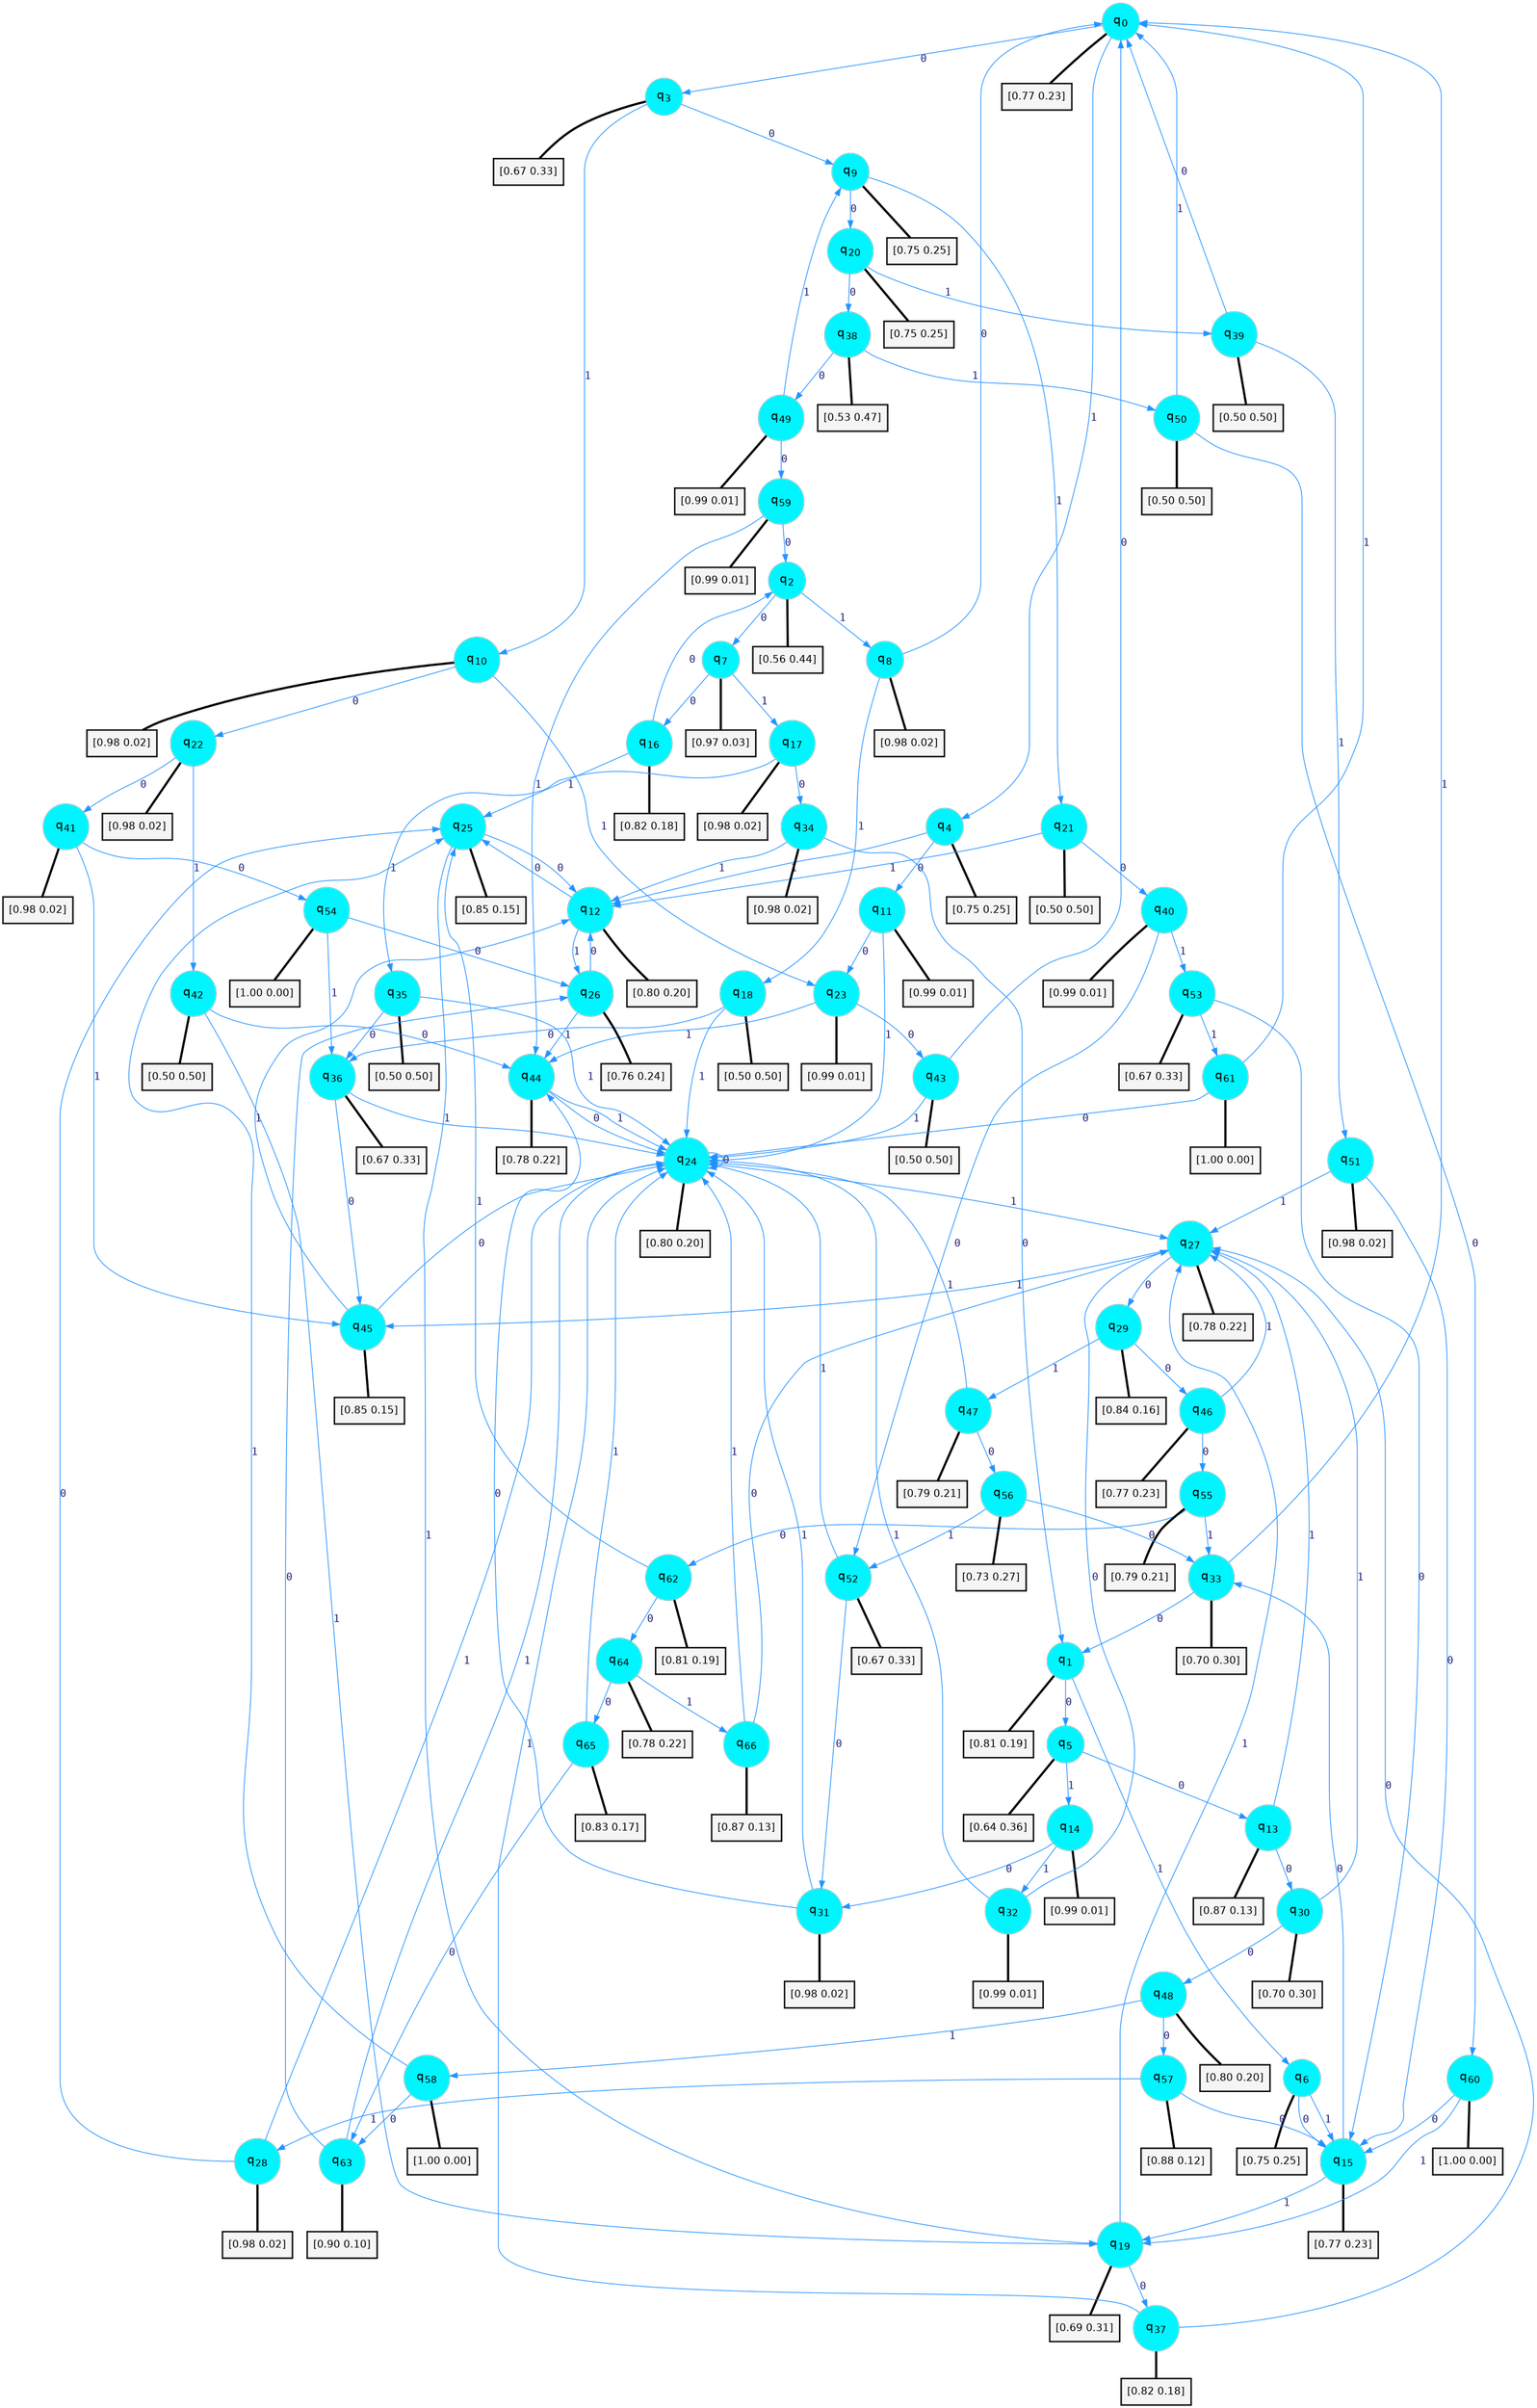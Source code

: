 digraph G {
graph [
bgcolor=transparent, dpi=300, rankdir=TD, size="40,25"];
node [
color=gray, fillcolor=turquoise1, fontcolor=black, fontname=Helvetica, fontsize=16, fontweight=bold, shape=circle, style=filled];
edge [
arrowsize=1, color=dodgerblue1, fontcolor=midnightblue, fontname=courier, fontweight=bold, penwidth=1, style=solid, weight=20];
0[label=<q<SUB>0</SUB>>];
1[label=<q<SUB>1</SUB>>];
2[label=<q<SUB>2</SUB>>];
3[label=<q<SUB>3</SUB>>];
4[label=<q<SUB>4</SUB>>];
5[label=<q<SUB>5</SUB>>];
6[label=<q<SUB>6</SUB>>];
7[label=<q<SUB>7</SUB>>];
8[label=<q<SUB>8</SUB>>];
9[label=<q<SUB>9</SUB>>];
10[label=<q<SUB>10</SUB>>];
11[label=<q<SUB>11</SUB>>];
12[label=<q<SUB>12</SUB>>];
13[label=<q<SUB>13</SUB>>];
14[label=<q<SUB>14</SUB>>];
15[label=<q<SUB>15</SUB>>];
16[label=<q<SUB>16</SUB>>];
17[label=<q<SUB>17</SUB>>];
18[label=<q<SUB>18</SUB>>];
19[label=<q<SUB>19</SUB>>];
20[label=<q<SUB>20</SUB>>];
21[label=<q<SUB>21</SUB>>];
22[label=<q<SUB>22</SUB>>];
23[label=<q<SUB>23</SUB>>];
24[label=<q<SUB>24</SUB>>];
25[label=<q<SUB>25</SUB>>];
26[label=<q<SUB>26</SUB>>];
27[label=<q<SUB>27</SUB>>];
28[label=<q<SUB>28</SUB>>];
29[label=<q<SUB>29</SUB>>];
30[label=<q<SUB>30</SUB>>];
31[label=<q<SUB>31</SUB>>];
32[label=<q<SUB>32</SUB>>];
33[label=<q<SUB>33</SUB>>];
34[label=<q<SUB>34</SUB>>];
35[label=<q<SUB>35</SUB>>];
36[label=<q<SUB>36</SUB>>];
37[label=<q<SUB>37</SUB>>];
38[label=<q<SUB>38</SUB>>];
39[label=<q<SUB>39</SUB>>];
40[label=<q<SUB>40</SUB>>];
41[label=<q<SUB>41</SUB>>];
42[label=<q<SUB>42</SUB>>];
43[label=<q<SUB>43</SUB>>];
44[label=<q<SUB>44</SUB>>];
45[label=<q<SUB>45</SUB>>];
46[label=<q<SUB>46</SUB>>];
47[label=<q<SUB>47</SUB>>];
48[label=<q<SUB>48</SUB>>];
49[label=<q<SUB>49</SUB>>];
50[label=<q<SUB>50</SUB>>];
51[label=<q<SUB>51</SUB>>];
52[label=<q<SUB>52</SUB>>];
53[label=<q<SUB>53</SUB>>];
54[label=<q<SUB>54</SUB>>];
55[label=<q<SUB>55</SUB>>];
56[label=<q<SUB>56</SUB>>];
57[label=<q<SUB>57</SUB>>];
58[label=<q<SUB>58</SUB>>];
59[label=<q<SUB>59</SUB>>];
60[label=<q<SUB>60</SUB>>];
61[label=<q<SUB>61</SUB>>];
62[label=<q<SUB>62</SUB>>];
63[label=<q<SUB>63</SUB>>];
64[label=<q<SUB>64</SUB>>];
65[label=<q<SUB>65</SUB>>];
66[label=<q<SUB>66</SUB>>];
67[label="[0.77 0.23]", shape=box,fontcolor=black, fontname=Helvetica, fontsize=14, penwidth=2, fillcolor=whitesmoke,color=black];
68[label="[0.81 0.19]", shape=box,fontcolor=black, fontname=Helvetica, fontsize=14, penwidth=2, fillcolor=whitesmoke,color=black];
69[label="[0.56 0.44]", shape=box,fontcolor=black, fontname=Helvetica, fontsize=14, penwidth=2, fillcolor=whitesmoke,color=black];
70[label="[0.67 0.33]", shape=box,fontcolor=black, fontname=Helvetica, fontsize=14, penwidth=2, fillcolor=whitesmoke,color=black];
71[label="[0.75 0.25]", shape=box,fontcolor=black, fontname=Helvetica, fontsize=14, penwidth=2, fillcolor=whitesmoke,color=black];
72[label="[0.64 0.36]", shape=box,fontcolor=black, fontname=Helvetica, fontsize=14, penwidth=2, fillcolor=whitesmoke,color=black];
73[label="[0.75 0.25]", shape=box,fontcolor=black, fontname=Helvetica, fontsize=14, penwidth=2, fillcolor=whitesmoke,color=black];
74[label="[0.97 0.03]", shape=box,fontcolor=black, fontname=Helvetica, fontsize=14, penwidth=2, fillcolor=whitesmoke,color=black];
75[label="[0.98 0.02]", shape=box,fontcolor=black, fontname=Helvetica, fontsize=14, penwidth=2, fillcolor=whitesmoke,color=black];
76[label="[0.75 0.25]", shape=box,fontcolor=black, fontname=Helvetica, fontsize=14, penwidth=2, fillcolor=whitesmoke,color=black];
77[label="[0.98 0.02]", shape=box,fontcolor=black, fontname=Helvetica, fontsize=14, penwidth=2, fillcolor=whitesmoke,color=black];
78[label="[0.99 0.01]", shape=box,fontcolor=black, fontname=Helvetica, fontsize=14, penwidth=2, fillcolor=whitesmoke,color=black];
79[label="[0.80 0.20]", shape=box,fontcolor=black, fontname=Helvetica, fontsize=14, penwidth=2, fillcolor=whitesmoke,color=black];
80[label="[0.87 0.13]", shape=box,fontcolor=black, fontname=Helvetica, fontsize=14, penwidth=2, fillcolor=whitesmoke,color=black];
81[label="[0.99 0.01]", shape=box,fontcolor=black, fontname=Helvetica, fontsize=14, penwidth=2, fillcolor=whitesmoke,color=black];
82[label="[0.77 0.23]", shape=box,fontcolor=black, fontname=Helvetica, fontsize=14, penwidth=2, fillcolor=whitesmoke,color=black];
83[label="[0.82 0.18]", shape=box,fontcolor=black, fontname=Helvetica, fontsize=14, penwidth=2, fillcolor=whitesmoke,color=black];
84[label="[0.98 0.02]", shape=box,fontcolor=black, fontname=Helvetica, fontsize=14, penwidth=2, fillcolor=whitesmoke,color=black];
85[label="[0.50 0.50]", shape=box,fontcolor=black, fontname=Helvetica, fontsize=14, penwidth=2, fillcolor=whitesmoke,color=black];
86[label="[0.69 0.31]", shape=box,fontcolor=black, fontname=Helvetica, fontsize=14, penwidth=2, fillcolor=whitesmoke,color=black];
87[label="[0.75 0.25]", shape=box,fontcolor=black, fontname=Helvetica, fontsize=14, penwidth=2, fillcolor=whitesmoke,color=black];
88[label="[0.50 0.50]", shape=box,fontcolor=black, fontname=Helvetica, fontsize=14, penwidth=2, fillcolor=whitesmoke,color=black];
89[label="[0.98 0.02]", shape=box,fontcolor=black, fontname=Helvetica, fontsize=14, penwidth=2, fillcolor=whitesmoke,color=black];
90[label="[0.99 0.01]", shape=box,fontcolor=black, fontname=Helvetica, fontsize=14, penwidth=2, fillcolor=whitesmoke,color=black];
91[label="[0.80 0.20]", shape=box,fontcolor=black, fontname=Helvetica, fontsize=14, penwidth=2, fillcolor=whitesmoke,color=black];
92[label="[0.85 0.15]", shape=box,fontcolor=black, fontname=Helvetica, fontsize=14, penwidth=2, fillcolor=whitesmoke,color=black];
93[label="[0.76 0.24]", shape=box,fontcolor=black, fontname=Helvetica, fontsize=14, penwidth=2, fillcolor=whitesmoke,color=black];
94[label="[0.78 0.22]", shape=box,fontcolor=black, fontname=Helvetica, fontsize=14, penwidth=2, fillcolor=whitesmoke,color=black];
95[label="[0.98 0.02]", shape=box,fontcolor=black, fontname=Helvetica, fontsize=14, penwidth=2, fillcolor=whitesmoke,color=black];
96[label="[0.84 0.16]", shape=box,fontcolor=black, fontname=Helvetica, fontsize=14, penwidth=2, fillcolor=whitesmoke,color=black];
97[label="[0.70 0.30]", shape=box,fontcolor=black, fontname=Helvetica, fontsize=14, penwidth=2, fillcolor=whitesmoke,color=black];
98[label="[0.98 0.02]", shape=box,fontcolor=black, fontname=Helvetica, fontsize=14, penwidth=2, fillcolor=whitesmoke,color=black];
99[label="[0.99 0.01]", shape=box,fontcolor=black, fontname=Helvetica, fontsize=14, penwidth=2, fillcolor=whitesmoke,color=black];
100[label="[0.70 0.30]", shape=box,fontcolor=black, fontname=Helvetica, fontsize=14, penwidth=2, fillcolor=whitesmoke,color=black];
101[label="[0.98 0.02]", shape=box,fontcolor=black, fontname=Helvetica, fontsize=14, penwidth=2, fillcolor=whitesmoke,color=black];
102[label="[0.50 0.50]", shape=box,fontcolor=black, fontname=Helvetica, fontsize=14, penwidth=2, fillcolor=whitesmoke,color=black];
103[label="[0.67 0.33]", shape=box,fontcolor=black, fontname=Helvetica, fontsize=14, penwidth=2, fillcolor=whitesmoke,color=black];
104[label="[0.82 0.18]", shape=box,fontcolor=black, fontname=Helvetica, fontsize=14, penwidth=2, fillcolor=whitesmoke,color=black];
105[label="[0.53 0.47]", shape=box,fontcolor=black, fontname=Helvetica, fontsize=14, penwidth=2, fillcolor=whitesmoke,color=black];
106[label="[0.50 0.50]", shape=box,fontcolor=black, fontname=Helvetica, fontsize=14, penwidth=2, fillcolor=whitesmoke,color=black];
107[label="[0.99 0.01]", shape=box,fontcolor=black, fontname=Helvetica, fontsize=14, penwidth=2, fillcolor=whitesmoke,color=black];
108[label="[0.98 0.02]", shape=box,fontcolor=black, fontname=Helvetica, fontsize=14, penwidth=2, fillcolor=whitesmoke,color=black];
109[label="[0.50 0.50]", shape=box,fontcolor=black, fontname=Helvetica, fontsize=14, penwidth=2, fillcolor=whitesmoke,color=black];
110[label="[0.50 0.50]", shape=box,fontcolor=black, fontname=Helvetica, fontsize=14, penwidth=2, fillcolor=whitesmoke,color=black];
111[label="[0.78 0.22]", shape=box,fontcolor=black, fontname=Helvetica, fontsize=14, penwidth=2, fillcolor=whitesmoke,color=black];
112[label="[0.85 0.15]", shape=box,fontcolor=black, fontname=Helvetica, fontsize=14, penwidth=2, fillcolor=whitesmoke,color=black];
113[label="[0.77 0.23]", shape=box,fontcolor=black, fontname=Helvetica, fontsize=14, penwidth=2, fillcolor=whitesmoke,color=black];
114[label="[0.79 0.21]", shape=box,fontcolor=black, fontname=Helvetica, fontsize=14, penwidth=2, fillcolor=whitesmoke,color=black];
115[label="[0.80 0.20]", shape=box,fontcolor=black, fontname=Helvetica, fontsize=14, penwidth=2, fillcolor=whitesmoke,color=black];
116[label="[0.99 0.01]", shape=box,fontcolor=black, fontname=Helvetica, fontsize=14, penwidth=2, fillcolor=whitesmoke,color=black];
117[label="[0.50 0.50]", shape=box,fontcolor=black, fontname=Helvetica, fontsize=14, penwidth=2, fillcolor=whitesmoke,color=black];
118[label="[0.98 0.02]", shape=box,fontcolor=black, fontname=Helvetica, fontsize=14, penwidth=2, fillcolor=whitesmoke,color=black];
119[label="[0.67 0.33]", shape=box,fontcolor=black, fontname=Helvetica, fontsize=14, penwidth=2, fillcolor=whitesmoke,color=black];
120[label="[0.67 0.33]", shape=box,fontcolor=black, fontname=Helvetica, fontsize=14, penwidth=2, fillcolor=whitesmoke,color=black];
121[label="[1.00 0.00]", shape=box,fontcolor=black, fontname=Helvetica, fontsize=14, penwidth=2, fillcolor=whitesmoke,color=black];
122[label="[0.79 0.21]", shape=box,fontcolor=black, fontname=Helvetica, fontsize=14, penwidth=2, fillcolor=whitesmoke,color=black];
123[label="[0.73 0.27]", shape=box,fontcolor=black, fontname=Helvetica, fontsize=14, penwidth=2, fillcolor=whitesmoke,color=black];
124[label="[0.88 0.12]", shape=box,fontcolor=black, fontname=Helvetica, fontsize=14, penwidth=2, fillcolor=whitesmoke,color=black];
125[label="[1.00 0.00]", shape=box,fontcolor=black, fontname=Helvetica, fontsize=14, penwidth=2, fillcolor=whitesmoke,color=black];
126[label="[0.99 0.01]", shape=box,fontcolor=black, fontname=Helvetica, fontsize=14, penwidth=2, fillcolor=whitesmoke,color=black];
127[label="[1.00 0.00]", shape=box,fontcolor=black, fontname=Helvetica, fontsize=14, penwidth=2, fillcolor=whitesmoke,color=black];
128[label="[1.00 0.00]", shape=box,fontcolor=black, fontname=Helvetica, fontsize=14, penwidth=2, fillcolor=whitesmoke,color=black];
129[label="[0.81 0.19]", shape=box,fontcolor=black, fontname=Helvetica, fontsize=14, penwidth=2, fillcolor=whitesmoke,color=black];
130[label="[0.90 0.10]", shape=box,fontcolor=black, fontname=Helvetica, fontsize=14, penwidth=2, fillcolor=whitesmoke,color=black];
131[label="[0.78 0.22]", shape=box,fontcolor=black, fontname=Helvetica, fontsize=14, penwidth=2, fillcolor=whitesmoke,color=black];
132[label="[0.83 0.17]", shape=box,fontcolor=black, fontname=Helvetica, fontsize=14, penwidth=2, fillcolor=whitesmoke,color=black];
133[label="[0.87 0.13]", shape=box,fontcolor=black, fontname=Helvetica, fontsize=14, penwidth=2, fillcolor=whitesmoke,color=black];
0->3 [label=0];
0->4 [label=1];
0->67 [arrowhead=none, penwidth=3,color=black];
1->5 [label=0];
1->6 [label=1];
1->68 [arrowhead=none, penwidth=3,color=black];
2->7 [label=0];
2->8 [label=1];
2->69 [arrowhead=none, penwidth=3,color=black];
3->9 [label=0];
3->10 [label=1];
3->70 [arrowhead=none, penwidth=3,color=black];
4->11 [label=0];
4->12 [label=1];
4->71 [arrowhead=none, penwidth=3,color=black];
5->13 [label=0];
5->14 [label=1];
5->72 [arrowhead=none, penwidth=3,color=black];
6->15 [label=0];
6->15 [label=1];
6->73 [arrowhead=none, penwidth=3,color=black];
7->16 [label=0];
7->17 [label=1];
7->74 [arrowhead=none, penwidth=3,color=black];
8->0 [label=0];
8->18 [label=1];
8->75 [arrowhead=none, penwidth=3,color=black];
9->20 [label=0];
9->21 [label=1];
9->76 [arrowhead=none, penwidth=3,color=black];
10->22 [label=0];
10->23 [label=1];
10->77 [arrowhead=none, penwidth=3,color=black];
11->23 [label=0];
11->24 [label=1];
11->78 [arrowhead=none, penwidth=3,color=black];
12->25 [label=0];
12->26 [label=1];
12->79 [arrowhead=none, penwidth=3,color=black];
13->30 [label=0];
13->27 [label=1];
13->80 [arrowhead=none, penwidth=3,color=black];
14->31 [label=0];
14->32 [label=1];
14->81 [arrowhead=none, penwidth=3,color=black];
15->33 [label=0];
15->19 [label=1];
15->82 [arrowhead=none, penwidth=3,color=black];
16->2 [label=0];
16->25 [label=1];
16->83 [arrowhead=none, penwidth=3,color=black];
17->34 [label=0];
17->35 [label=1];
17->84 [arrowhead=none, penwidth=3,color=black];
18->36 [label=0];
18->24 [label=1];
18->85 [arrowhead=none, penwidth=3,color=black];
19->37 [label=0];
19->27 [label=1];
19->86 [arrowhead=none, penwidth=3,color=black];
20->38 [label=0];
20->39 [label=1];
20->87 [arrowhead=none, penwidth=3,color=black];
21->40 [label=0];
21->12 [label=1];
21->88 [arrowhead=none, penwidth=3,color=black];
22->41 [label=0];
22->42 [label=1];
22->89 [arrowhead=none, penwidth=3,color=black];
23->43 [label=0];
23->44 [label=1];
23->90 [arrowhead=none, penwidth=3,color=black];
24->24 [label=0];
24->27 [label=1];
24->91 [arrowhead=none, penwidth=3,color=black];
25->12 [label=0];
25->19 [label=1];
25->92 [arrowhead=none, penwidth=3,color=black];
26->12 [label=0];
26->44 [label=1];
26->93 [arrowhead=none, penwidth=3,color=black];
27->29 [label=0];
27->45 [label=1];
27->94 [arrowhead=none, penwidth=3,color=black];
28->25 [label=0];
28->24 [label=1];
28->95 [arrowhead=none, penwidth=3,color=black];
29->46 [label=0];
29->47 [label=1];
29->96 [arrowhead=none, penwidth=3,color=black];
30->48 [label=0];
30->27 [label=1];
30->97 [arrowhead=none, penwidth=3,color=black];
31->44 [label=0];
31->24 [label=1];
31->98 [arrowhead=none, penwidth=3,color=black];
32->27 [label=0];
32->24 [label=1];
32->99 [arrowhead=none, penwidth=3,color=black];
33->1 [label=0];
33->0 [label=1];
33->100 [arrowhead=none, penwidth=3,color=black];
34->1 [label=0];
34->12 [label=1];
34->101 [arrowhead=none, penwidth=3,color=black];
35->36 [label=0];
35->24 [label=1];
35->102 [arrowhead=none, penwidth=3,color=black];
36->45 [label=0];
36->24 [label=1];
36->103 [arrowhead=none, penwidth=3,color=black];
37->27 [label=0];
37->24 [label=1];
37->104 [arrowhead=none, penwidth=3,color=black];
38->49 [label=0];
38->50 [label=1];
38->105 [arrowhead=none, penwidth=3,color=black];
39->0 [label=0];
39->51 [label=1];
39->106 [arrowhead=none, penwidth=3,color=black];
40->52 [label=0];
40->53 [label=1];
40->107 [arrowhead=none, penwidth=3,color=black];
41->54 [label=0];
41->45 [label=1];
41->108 [arrowhead=none, penwidth=3,color=black];
42->44 [label=0];
42->19 [label=1];
42->109 [arrowhead=none, penwidth=3,color=black];
43->0 [label=0];
43->24 [label=1];
43->110 [arrowhead=none, penwidth=3,color=black];
44->24 [label=0];
44->24 [label=1];
44->111 [arrowhead=none, penwidth=3,color=black];
45->24 [label=0];
45->12 [label=1];
45->112 [arrowhead=none, penwidth=3,color=black];
46->55 [label=0];
46->27 [label=1];
46->113 [arrowhead=none, penwidth=3,color=black];
47->56 [label=0];
47->24 [label=1];
47->114 [arrowhead=none, penwidth=3,color=black];
48->57 [label=0];
48->58 [label=1];
48->115 [arrowhead=none, penwidth=3,color=black];
49->59 [label=0];
49->9 [label=1];
49->116 [arrowhead=none, penwidth=3,color=black];
50->60 [label=0];
50->0 [label=1];
50->117 [arrowhead=none, penwidth=3,color=black];
51->15 [label=0];
51->27 [label=1];
51->118 [arrowhead=none, penwidth=3,color=black];
52->31 [label=0];
52->24 [label=1];
52->119 [arrowhead=none, penwidth=3,color=black];
53->15 [label=0];
53->61 [label=1];
53->120 [arrowhead=none, penwidth=3,color=black];
54->26 [label=0];
54->36 [label=1];
54->121 [arrowhead=none, penwidth=3,color=black];
55->62 [label=0];
55->33 [label=1];
55->122 [arrowhead=none, penwidth=3,color=black];
56->33 [label=0];
56->52 [label=1];
56->123 [arrowhead=none, penwidth=3,color=black];
57->15 [label=0];
57->28 [label=1];
57->124 [arrowhead=none, penwidth=3,color=black];
58->63 [label=0];
58->25 [label=1];
58->125 [arrowhead=none, penwidth=3,color=black];
59->2 [label=0];
59->44 [label=1];
59->126 [arrowhead=none, penwidth=3,color=black];
60->15 [label=0];
60->19 [label=1];
60->127 [arrowhead=none, penwidth=3,color=black];
61->24 [label=0];
61->0 [label=1];
61->128 [arrowhead=none, penwidth=3,color=black];
62->64 [label=0];
62->25 [label=1];
62->129 [arrowhead=none, penwidth=3,color=black];
63->26 [label=0];
63->24 [label=1];
63->130 [arrowhead=none, penwidth=3,color=black];
64->65 [label=0];
64->66 [label=1];
64->131 [arrowhead=none, penwidth=3,color=black];
65->63 [label=0];
65->24 [label=1];
65->132 [arrowhead=none, penwidth=3,color=black];
66->27 [label=0];
66->24 [label=1];
66->133 [arrowhead=none, penwidth=3,color=black];
}
